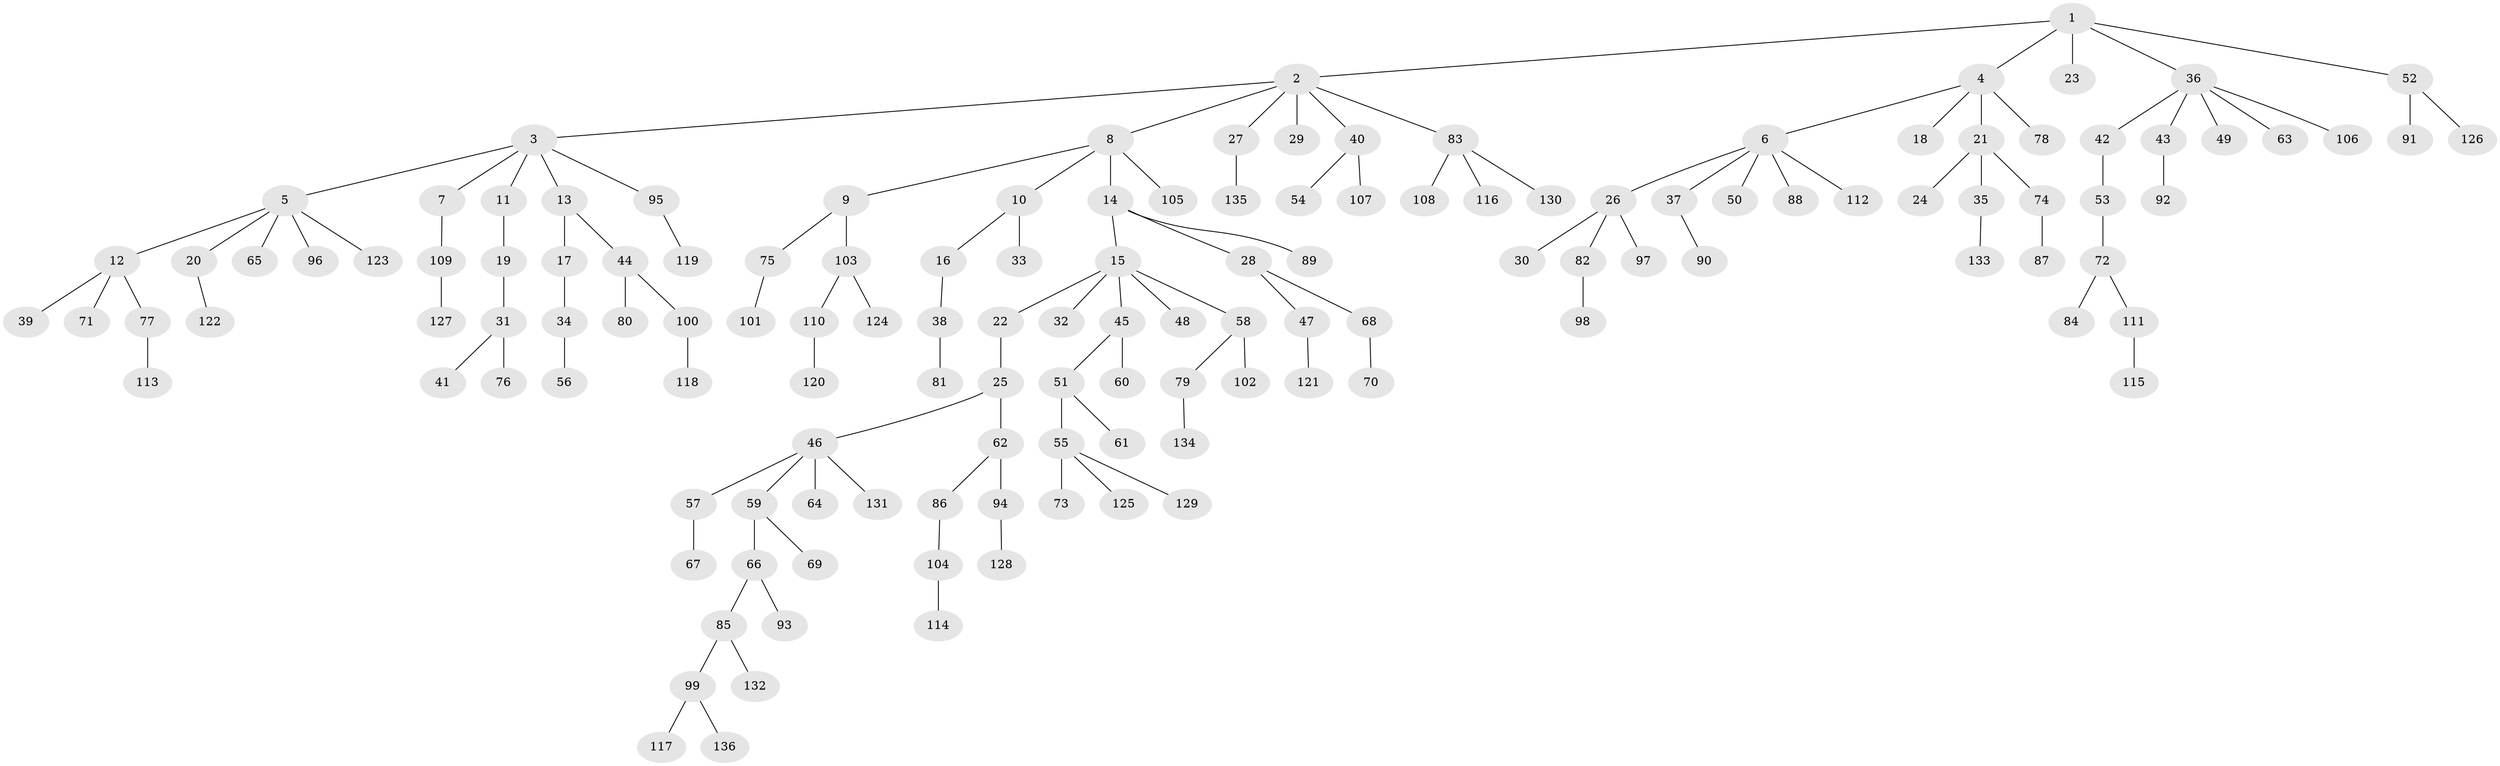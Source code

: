 // Generated by graph-tools (version 1.1) at 2025/50/03/09/25 03:50:23]
// undirected, 136 vertices, 135 edges
graph export_dot {
graph [start="1"]
  node [color=gray90,style=filled];
  1;
  2;
  3;
  4;
  5;
  6;
  7;
  8;
  9;
  10;
  11;
  12;
  13;
  14;
  15;
  16;
  17;
  18;
  19;
  20;
  21;
  22;
  23;
  24;
  25;
  26;
  27;
  28;
  29;
  30;
  31;
  32;
  33;
  34;
  35;
  36;
  37;
  38;
  39;
  40;
  41;
  42;
  43;
  44;
  45;
  46;
  47;
  48;
  49;
  50;
  51;
  52;
  53;
  54;
  55;
  56;
  57;
  58;
  59;
  60;
  61;
  62;
  63;
  64;
  65;
  66;
  67;
  68;
  69;
  70;
  71;
  72;
  73;
  74;
  75;
  76;
  77;
  78;
  79;
  80;
  81;
  82;
  83;
  84;
  85;
  86;
  87;
  88;
  89;
  90;
  91;
  92;
  93;
  94;
  95;
  96;
  97;
  98;
  99;
  100;
  101;
  102;
  103;
  104;
  105;
  106;
  107;
  108;
  109;
  110;
  111;
  112;
  113;
  114;
  115;
  116;
  117;
  118;
  119;
  120;
  121;
  122;
  123;
  124;
  125;
  126;
  127;
  128;
  129;
  130;
  131;
  132;
  133;
  134;
  135;
  136;
  1 -- 2;
  1 -- 4;
  1 -- 23;
  1 -- 36;
  1 -- 52;
  2 -- 3;
  2 -- 8;
  2 -- 27;
  2 -- 29;
  2 -- 40;
  2 -- 83;
  3 -- 5;
  3 -- 7;
  3 -- 11;
  3 -- 13;
  3 -- 95;
  4 -- 6;
  4 -- 18;
  4 -- 21;
  4 -- 78;
  5 -- 12;
  5 -- 20;
  5 -- 65;
  5 -- 96;
  5 -- 123;
  6 -- 26;
  6 -- 37;
  6 -- 50;
  6 -- 88;
  6 -- 112;
  7 -- 109;
  8 -- 9;
  8 -- 10;
  8 -- 14;
  8 -- 105;
  9 -- 75;
  9 -- 103;
  10 -- 16;
  10 -- 33;
  11 -- 19;
  12 -- 39;
  12 -- 71;
  12 -- 77;
  13 -- 17;
  13 -- 44;
  14 -- 15;
  14 -- 28;
  14 -- 89;
  15 -- 22;
  15 -- 32;
  15 -- 45;
  15 -- 48;
  15 -- 58;
  16 -- 38;
  17 -- 34;
  19 -- 31;
  20 -- 122;
  21 -- 24;
  21 -- 35;
  21 -- 74;
  22 -- 25;
  25 -- 46;
  25 -- 62;
  26 -- 30;
  26 -- 82;
  26 -- 97;
  27 -- 135;
  28 -- 47;
  28 -- 68;
  31 -- 41;
  31 -- 76;
  34 -- 56;
  35 -- 133;
  36 -- 42;
  36 -- 43;
  36 -- 49;
  36 -- 63;
  36 -- 106;
  37 -- 90;
  38 -- 81;
  40 -- 54;
  40 -- 107;
  42 -- 53;
  43 -- 92;
  44 -- 80;
  44 -- 100;
  45 -- 51;
  45 -- 60;
  46 -- 57;
  46 -- 59;
  46 -- 64;
  46 -- 131;
  47 -- 121;
  51 -- 55;
  51 -- 61;
  52 -- 91;
  52 -- 126;
  53 -- 72;
  55 -- 73;
  55 -- 125;
  55 -- 129;
  57 -- 67;
  58 -- 79;
  58 -- 102;
  59 -- 66;
  59 -- 69;
  62 -- 86;
  62 -- 94;
  66 -- 85;
  66 -- 93;
  68 -- 70;
  72 -- 84;
  72 -- 111;
  74 -- 87;
  75 -- 101;
  77 -- 113;
  79 -- 134;
  82 -- 98;
  83 -- 108;
  83 -- 116;
  83 -- 130;
  85 -- 99;
  85 -- 132;
  86 -- 104;
  94 -- 128;
  95 -- 119;
  99 -- 117;
  99 -- 136;
  100 -- 118;
  103 -- 110;
  103 -- 124;
  104 -- 114;
  109 -- 127;
  110 -- 120;
  111 -- 115;
}
